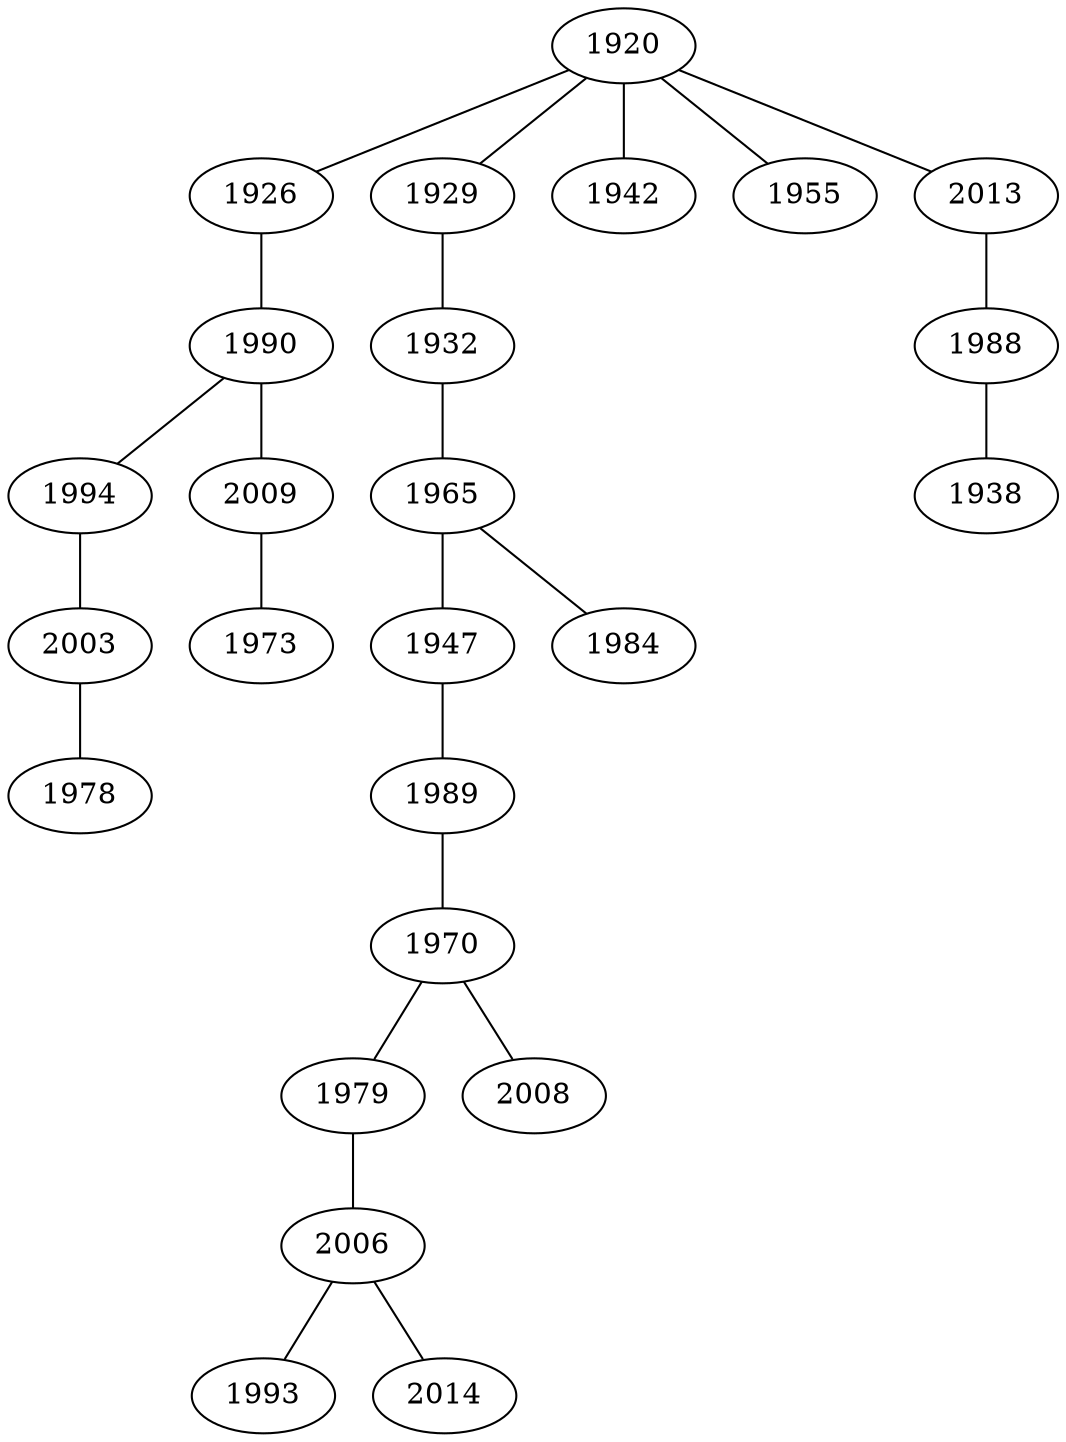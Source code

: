 graph {
    1920 [COORDINATE_X=0.5397944066716087,COORDINATE_Y=0.21134329666723728,]
    1926 [COORDINATE_X=0.5726768066359049,COORDINATE_Y=0.18326085760417876,]
    1929 [COORDINATE_X=0.4617171315945263,COORDINATE_Y=0.2281140931923179,]
    1942 [COORDINATE_X=0.5875079125065968,COORDINATE_Y=0.2081204987623434,]
    1955 [COORDINATE_X=0.5782443842366176,COORDINATE_Y=0.23021481272990163,]
    2013 [COORDINATE_X=0.6096869226158977,COORDINATE_Y=0.2362256782708576,]
    1990 [COORDINATE_X=0.6410930339178028,COORDINATE_Y=0.14122339244793825,]
    1932 [COORDINATE_X=0.4337899652613839,COORDINATE_Y=0.1788954708695346,]
    1988 [COORDINATE_X=0.6943203949514836,COORDINATE_Y=0.20118738414218962,]
    1994 [COORDINATE_X=0.7045839237125758,COORDINATE_Y=0.1971621117689566,]
    2009 [COORDINATE_X=0.6109331067989123,COORDINATE_Y=0.05216882675305534,]
    1965 [COORDINATE_X=0.40702931009853127,COORDINATE_Y=0.08416820166080052,]
    1938 [COORDINATE_X=0.7775081949773744,COORDINATE_Y=0.2519705596167602,]
    2003 [COORDINATE_X=0.7656760079542223,COORDINATE_Y=0.12503352012711344,]
    1973 [COORDINATE_X=0.6271361565236635,COORDINATE_Y=0.009059955259536179,]
    1947 [COORDINATE_X=0.35088308808758806,COORDINATE_Y=0.08205457414140715,]
    1984 [COORDINATE_X=0.42055916715104735,COORDINATE_Y=0.07690241453703228,]
    1978 [COORDINATE_X=0.8192386758046398,COORDINATE_Y=0.0882007542717742,]
    1989 [COORDINATE_X=0.2578729366240703,COORDINATE_Y=0.09930896837827485,]
    1970 [COORDINATE_X=0.20709688885512145,COORDINATE_Y=0.08411423238350968,]
    1979 [COORDINATE_X=0.13573290110681202,COORDINATE_Y=0.03216963709122622,]
    2008 [COORDINATE_X=0.17176178057368285,COORDINATE_Y=0.0038962455208899627,]
    2006 [COORDINATE_X=0.06816601676632272,COORDINATE_Y=0.029882635347422637,]
    1993 [COORDINATE_X=0.06197764100043768,COORDINATE_Y=0.12876187815036488,]
    2014 [COORDINATE_X=0.030829823000957823,COORDINATE_Y=0.11615546549714661,]
    1920 -- 1926
    1920 -- 1929
    1920 -- 1942
    1920 -- 1955
    1920 -- 2013
    1926 -- 1990
    1929 -- 1932
    2013 -- 1988
    1990 -- 1994
    1990 -- 2009
    1932 -- 1965
    1988 -- 1938
    1994 -- 2003
    2009 -- 1973
    1965 -- 1947
    1965 -- 1984
    2003 -- 1978
    1947 -- 1989
    1989 -- 1970
    1970 -- 1979
    1970 -- 2008
    1979 -- 2006
    2006 -- 1993
    2006 -- 2014
}
